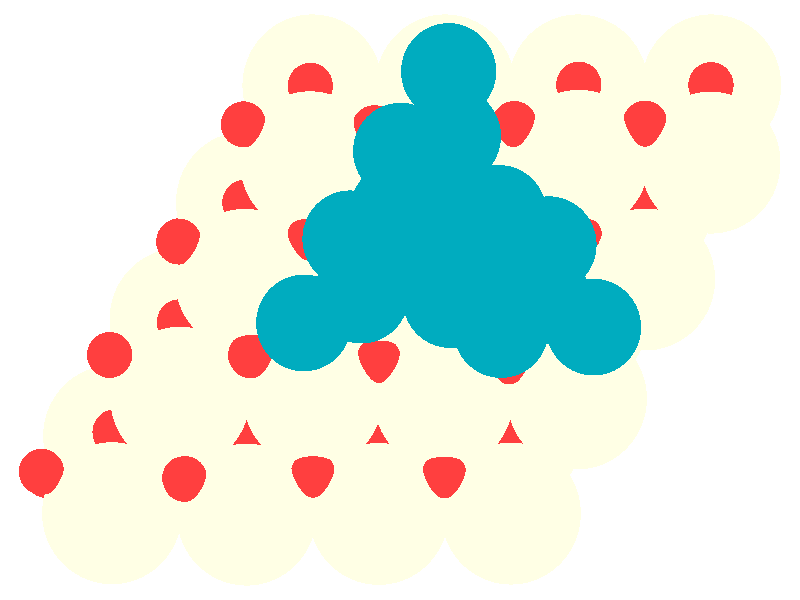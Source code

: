 #include "colors.inc"
#include "finish.inc"

global_settings {assumed_gamma 1 max_trace_level 6}
background {color White}
camera {orthographic
  right -23.36*x up 17.25*y
  direction 1.00*z
  location <0,0,50.00> look_at <0,0,0>}
light_source {<  2.00,   3.00,  40.00> color White
  area_light <0.70, 0, 0>, <0, 0.70, 0>, 3, 3
  adaptive 1 jitter}

#declare simple = finish {phong 0.7}
#declare pale = finish {ambient .5 diffuse .85 roughness .001 specular 0.200 }
#declare intermediate = finish {ambient 0.3 diffuse 0.6 specular 0.10 roughness 0.04 }
#declare vmd = finish {ambient .0 diffuse .65 phong 0.1 phong_size 40. specular 0.500 }
#declare jmol = finish {ambient .2 diffuse .6 specular 1 roughness .001 metallic}
#declare ase2 = finish {ambient 0.05 brilliance 3 diffuse 0.6 metallic specular 0.70 roughness 0.04 reflection 0.15}
#declare ase3 = finish {ambient .15 brilliance 2 diffuse .6 metallic specular 1. roughness .001 reflection .0}
#declare glass = finish {ambient .05 diffuse .3 specular 1. roughness .001}
#declare glass2 = finish {ambient .0 diffuse .3 specular 1. reflection .25 roughness .001}
#declare Rcell = 0.020;
#declare Rbond = 0.100;

#macro atom(LOC, R, COL, TRANS, FIN)
  sphere{LOC, R texture{pigment{color COL transmit TRANS} finish{FIN}}}
#end
#macro constrain(LOC, R, COL, TRANS FIN)
union{torus{R, Rcell rotate 45*z texture{pigment{color COL transmit TRANS} finish{FIN}}}
      torus{R, Rcell rotate -45*z texture{pigment{color COL transmit TRANS} finish{FIN}}}
      translate LOC}
#end

atom(< -2.56,   6.17, -11.93>, 2.04, rgb <1.00, 1.00, 0.78>, 0.0, ase3) // #0 
atom(<  3.26,  -3.91, -11.93>, 2.04, rgb <1.00, 1.00, 0.78>, 0.0, ase3) // #1 
atom(< -6.44,  -0.55, -11.93>, 2.04, rgb <1.00, 1.00, 0.78>, 0.0, ase3) // #2 
atom(<  5.20,  -0.55, -11.93>, 2.04, rgb <1.00, 1.00, 0.78>, 0.0, ase3) // #3 
atom(<  1.32,   6.17, -11.93>, 2.04, rgb <1.00, 1.00, 0.78>, 0.0, ase3) // #4 
atom(<  7.14,   2.81, -11.93>, 2.04, rgb <1.00, 1.00, 0.78>, 0.0, ase3) // #5 
atom(< -2.56,  -0.55, -11.93>, 2.04, rgb <1.00, 1.00, 0.78>, 0.0, ase3) // #6 
atom(<  9.09,   6.17, -11.93>, 2.04, rgb <1.00, 1.00, 0.78>, 0.0, ase3) // #7 
atom(<  5.20,   6.17, -11.93>, 2.04, rgb <1.00, 1.00, 0.78>, 0.0, ase3) // #8 
atom(< -0.62,  -3.91, -11.93>, 2.04, rgb <1.00, 1.00, 0.78>, 0.0, ase3) // #9 
atom(<  1.32,  -0.55, -11.93>, 2.04, rgb <1.00, 1.00, 0.78>, 0.0, ase3) // #10 
atom(< -0.62,   2.81, -11.93>, 2.04, rgb <1.00, 1.00, 0.78>, 0.0, ase3) // #11 
atom(< -8.38,  -3.91, -11.93>, 2.04, rgb <1.00, 1.00, 0.78>, 0.0, ase3) // #12 
atom(<  3.26,   2.81, -11.93>, 2.04, rgb <1.00, 1.00, 0.78>, 0.0, ase3) // #13 
atom(< -4.50,   2.81, -11.93>, 2.04, rgb <1.00, 1.00, 0.78>, 0.0, ase3) // #14 
atom(< -4.50,  -3.91, -11.93>, 2.04, rgb <1.00, 1.00, 0.78>, 0.0, ase3) // #15 
atom(< -4.48,  -6.17,  -8.80>, 2.04, rgb <1.00, 1.00, 0.78>, 0.0, ase3) // #16 
atom(<  3.27,   0.56,  -8.89>, 2.04, rgb <1.00, 1.00, 0.78>, 0.0, ase3) // #17 
atom(< -2.54,  -2.80,  -8.81>, 2.04, rgb <1.00, 1.00, 0.78>, 0.0, ase3) // #18 
atom(< -0.62,  -6.15,  -8.84>, 2.04, rgb <1.00, 1.00, 0.78>, 0.0, ase3) // #19 
atom(< -0.63,   0.52,  -8.87>, 2.04, rgb <1.00, 1.00, 0.78>, 0.0, ase3) // #20 
atom(<  1.27,  -2.84,  -8.85>, 2.04, rgb <1.00, 1.00, 0.78>, 0.0, ase3) // #21 
atom(<  1.38,   3.97,  -8.88>, 2.04, rgb <1.00, 1.00, 0.78>, 0.0, ase3) // #22 
atom(<  7.16,   0.59,  -8.80>, 2.04, rgb <1.00, 1.00, 0.78>, 0.0, ase3) // #23 
atom(< -8.41,  -6.13,  -8.73>, 2.04, rgb <1.00, 1.00, 0.78>, 0.0, ase3) // #24 
atom(<  9.07,   3.95,  -8.83>, 2.04, rgb <1.00, 1.00, 0.78>, 0.0, ase3) // #25 
atom(< -6.42,  -2.81,  -8.78>, 2.04, rgb <1.00, 1.00, 0.78>, 0.0, ase3) // #26 
atom(<  5.17,  -2.83,  -8.79>, 2.04, rgb <1.00, 1.00, 0.78>, 0.0, ase3) // #27 
atom(< -4.53,   0.58,  -8.80>, 2.04, rgb <1.00, 1.00, 0.78>, 0.0, ase3) // #28 
atom(<  5.23,   4.00,  -8.84>, 2.04, rgb <1.00, 1.00, 0.78>, 0.0, ase3) // #29 
atom(< -2.63,   3.96,  -8.87>, 2.04, rgb <1.00, 1.00, 0.78>, 0.0, ase3) // #30 
atom(<  3.24,  -6.14,  -8.84>, 2.04, rgb <1.00, 1.00, 0.78>, 0.0, ase3) // #31 
atom(< -2.56,   1.69, -12.73>, 0.66, rgb <1.00, 0.05, 0.05>, 0.0, ase3) // #32 
atom(< -8.38,  -1.67, -12.73>, 0.66, rgb <1.00, 0.05, 0.05>, 0.0, ase3) // #33 
atom(< -0.62,   5.05, -12.73>, 0.66, rgb <1.00, 0.05, 0.05>, 0.0, ase3) // #34 
atom(<-10.32,  -5.03, -12.73>, 0.66, rgb <1.00, 0.05, 0.05>, 0.0, ase3) // #35 
atom(<  3.26,  -1.67, -12.73>, 0.66, rgb <1.00, 0.05, 0.05>, 0.0, ase3) // #36 
atom(< -4.50,   5.05, -12.73>, 0.66, rgb <1.00, 0.05, 0.05>, 0.0, ase3) // #37 
atom(<  1.32,   1.69, -12.73>, 0.66, rgb <1.00, 0.05, 0.05>, 0.0, ase3) // #38 
atom(< -6.44,   1.69, -12.73>, 0.66, rgb <1.00, 0.05, 0.05>, 0.0, ase3) // #39 
atom(< -6.44,  -5.03, -12.73>, 0.66, rgb <1.00, 0.05, 0.05>, 0.0, ase3) // #40 
atom(<  7.14,   5.05, -12.73>, 0.66, rgb <1.00, 0.05, 0.05>, 0.0, ase3) // #41 
atom(< -0.62,  -1.67, -12.73>, 0.66, rgb <1.00, 0.05, 0.05>, 0.0, ase3) // #42 
atom(< -2.56,  -5.03, -12.73>, 0.66, rgb <1.00, 0.05, 0.05>, 0.0, ase3) // #43 
atom(< -4.50,  -1.67, -12.73>, 0.66, rgb <1.00, 0.05, 0.05>, 0.0, ase3) // #44 
atom(<  3.26,   5.05, -12.73>, 0.66, rgb <1.00, 0.05, 0.05>, 0.0, ase3) // #45 
atom(<  5.20,   1.69, -12.73>, 0.66, rgb <1.00, 0.05, 0.05>, 0.0, ase3) // #46 
atom(<  1.32,  -5.03, -12.73>, 0.66, rgb <1.00, 0.05, 0.05>, 0.0, ase3) // #47 
atom(< -4.50,  -6.15, -11.14>, 0.66, rgb <1.00, 0.05, 0.05>, 0.0, ase3) // #48 
atom(< -2.56,  -2.79, -11.14>, 0.66, rgb <1.00, 0.05, 0.05>, 0.0, ase3) // #49 
atom(< -0.62,  -6.15, -11.14>, 0.66, rgb <1.00, 0.05, 0.05>, 0.0, ase3) // #50 
atom(< -4.50,   0.57, -11.14>, 0.66, rgb <1.00, 0.05, 0.05>, 0.0, ase3) // #51 
atom(< -0.62,   0.57, -11.14>, 0.66, rgb <1.00, 0.05, 0.05>, 0.0, ase3) // #52 
atom(<  7.14,   0.57, -11.14>, 0.66, rgb <1.00, 0.05, 0.05>, 0.0, ase3) // #53 
atom(<  1.32,  -2.79, -11.14>, 0.66, rgb <1.00, 0.05, 0.05>, 0.0, ase3) // #54 
atom(< -6.44,  -2.79, -11.14>, 0.66, rgb <1.00, 0.05, 0.05>, 0.0, ase3) // #55 
atom(<  5.20,  -2.79, -11.14>, 0.66, rgb <1.00, 0.05, 0.05>, 0.0, ase3) // #56 
atom(< -8.38,  -6.15, -11.14>, 0.66, rgb <1.00, 0.05, 0.05>, 0.0, ase3) // #57 
atom(<  3.26,   0.57, -11.14>, 0.66, rgb <1.00, 0.05, 0.05>, 0.0, ase3) // #58 
atom(<  3.26,  -6.15, -11.14>, 0.66, rgb <1.00, 0.05, 0.05>, 0.0, ase3) // #59 
atom(<  9.09,   3.93, -11.14>, 0.66, rgb <1.00, 0.05, 0.05>, 0.0, ase3) // #60 
atom(<  5.20,   3.93, -11.14>, 0.66, rgb <1.00, 0.05, 0.05>, 0.0, ase3) // #61 
atom(< -2.56,   3.93, -11.14>, 0.66, rgb <1.00, 0.05, 0.05>, 0.0, ase3) // #62 
atom(<  1.32,   3.93, -11.14>, 0.66, rgb <1.00, 0.05, 0.05>, 0.0, ase3) // #63 
atom(< -0.63,  -3.93,  -9.65>, 0.66, rgb <1.00, 0.05, 0.05>, 0.0, ase3) // #64 
atom(< -4.53,   2.80,  -9.64>, 0.66, rgb <1.00, 0.05, 0.05>, 0.0, ase3) // #65 
atom(<  9.08,   6.18,  -9.65>, 0.66, rgb <1.00, 0.05, 0.05>, 0.0, ase3) // #66 
atom(<  5.22,   6.19,  -9.65>, 0.66, rgb <1.00, 0.05, 0.05>, 0.0, ase3) // #67 
atom(<  7.15,   2.81,  -9.64>, 0.66, rgb <1.00, 0.05, 0.05>, 0.0, ase3) // #68 
atom(<  1.33,  -0.57,  -9.65>, 0.66, rgb <1.00, 0.05, 0.05>, 0.0, ase3) // #69 
atom(< -2.62,   6.16,  -9.62>, 0.66, rgb <1.00, 0.05, 0.05>, 0.0, ase3) // #70 
atom(< -6.44,  -0.64,  -9.56>, 0.66, rgb <1.00, 0.05, 0.05>, 0.0, ase3) // #71 
atom(< -2.57,  -0.53,  -9.65>, 0.66, rgb <1.00, 0.05, 0.05>, 0.0, ase3) // #72 
atom(< -0.64,   2.80,  -9.66>, 0.66, rgb <1.00, 0.05, 0.05>, 0.0, ase3) // #73 
atom(<  5.19,  -0.54,  -9.62>, 0.66, rgb <1.00, 0.05, 0.05>, 0.0, ase3) // #74 
atom(< -4.57,  -3.85,  -9.58>, 0.66, rgb <1.00, 0.05, 0.05>, 0.0, ase3) // #75 
atom(<  3.29,   2.81,  -9.65>, 0.66, rgb <1.00, 0.05, 0.05>, 0.0, ase3) // #76 
atom(<  1.35,   6.14,  -9.63>, 0.66, rgb <1.00, 0.05, 0.05>, 0.0, ase3) // #77 
atom(< -8.32,  -3.80,  -9.53>, 0.66, rgb <1.00, 0.05, 0.05>, 0.0, ase3) // #78 
atom(<  3.23,  -3.89,  -9.66>, 0.66, rgb <1.00, 0.05, 0.05>, 0.0, ase3) // #79 
atom(< -0.75,   4.94,  -7.97>, 0.66, rgb <1.00, 0.05, 0.05>, 0.0, ase3) // #80 
atom(<  7.16,   5.07,  -8.06>, 0.66, rgb <1.00, 0.05, 0.05>, 0.0, ase3) // #81 
atom(<  3.34,   5.06,  -8.07>, 0.66, rgb <1.00, 0.05, 0.05>, 0.0, ase3) // #82 
atom(<-10.47,  -4.94,  -8.03>, 0.66, rgb <1.00, 0.05, 0.05>, 0.0, ase3) // #83 
atom(< -2.64,   1.79,  -8.00>, 0.66, rgb <1.00, 0.05, 0.05>, 0.0, ase3) // #84 
atom(< -4.36,  -1.59,  -7.83>, 0.66, rgb <1.00, 0.05, 0.05>, 0.0, ase3) // #85 
atom(< -6.29,  -5.14,  -7.76>, 0.66, rgb <1.00, 0.05, 0.05>, 0.0, ase3) // #86 
atom(< -8.48,  -1.58,  -7.79>, 0.66, rgb <1.00, 0.05, 0.05>, 0.0, ase3) // #87 
atom(<  1.33,   1.69,  -8.23>, 0.66, rgb <1.00, 0.05, 0.05>, 0.0, ase3) // #88 
atom(< -0.62,  -1.72,  -8.08>, 0.66, rgb <1.00, 0.05, 0.05>, 0.0, ase3) // #89 
atom(< -2.54,  -5.02,  -8.07>, 0.66, rgb <1.00, 0.05, 0.05>, 0.0, ase3) // #90 
atom(< -6.46,   1.68,  -8.06>, 0.66, rgb <1.00, 0.05, 0.05>, 0.0, ase3) // #91 
atom(<  5.25,   1.81,  -8.01>, 0.66, rgb <1.00, 0.05, 0.05>, 0.0, ase3) // #92 
atom(<  3.17,  -1.76,  -8.00>, 0.66, rgb <1.00, 0.05, 0.05>, 0.0, ase3) // #93 
atom(<  1.29,  -5.04,  -8.06>, 0.66, rgb <1.00, 0.05, 0.05>, 0.0, ase3) // #94 
atom(< -4.57,   5.05,  -8.05>, 0.66, rgb <1.00, 0.05, 0.05>, 0.0, ase3) // #95 
atom(<  1.46,   1.64,  -6.21>, 1.39, rgb <0.00, 0.41, 0.52>, 0.0, ase3) // #96 
atom(<  2.95,  -0.85,  -6.15>, 1.39, rgb <0.00, 0.41, 0.52>, 0.0, ase3) // #97 
atom(<  1.47,   0.01,  -4.15>, 1.39, rgb <0.00, 0.41, 0.52>, 0.0, ase3) // #98 
atom(< -1.46,   1.76,  -6.30>, 1.39, rgb <0.00, 0.41, 0.52>, 0.0, ase3) // #99 
atom(<  4.35,   1.59,  -6.17>, 1.39, rgb <0.00, 0.41, 0.52>, 0.0, ase3) // #100 
atom(<  0.02,   4.28,  -6.23>, 1.39, rgb <0.00, 0.41, 0.52>, 0.0, ase3) // #101 
atom(< -0.07,   2.57,  -4.18>, 1.39, rgb <0.00, 0.41, 0.52>, 0.0, ase3) // #102 
atom(<  2.89,   2.49,  -4.17>, 1.39, rgb <0.00, 0.41, 0.52>, 0.0, ase3) // #103 
atom(< -1.13,   0.14,  -4.34>, 1.39, rgb <0.00, 0.41, 0.52>, 0.0, ase3) // #104 
atom(< -2.81,  -0.66,  -6.43>, 1.39, rgb <0.00, 0.41, 0.52>, 0.0, ase3) // #105 
atom(<  1.56,   4.71,  -4.29>, 1.39, rgb <0.00, 0.41, 0.52>, 0.0, ase3) // #106 
atom(<  1.42,   6.57,  -6.31>, 1.39, rgb <0.00, 0.41, 0.52>, 0.0, ase3) // #107 
atom(<  4.14,   0.11,  -4.03>, 1.39, rgb <0.00, 0.41, 0.52>, 0.0, ase3) // #108 
atom(<  5.65,  -0.78,  -6.34>, 1.39, rgb <0.00, 0.41, 0.52>, 0.0, ase3) // #109 
atom(<  2.76,   0.93,  -1.94>, 1.39, rgb <0.00, 0.41, 0.52>, 0.0, ase3) // #110 
atom(< -0.03,   0.92,  -2.08>, 1.39, rgb <0.00, 0.41, 0.52>, 0.0, ase3) // #111 
atom(<  1.40,   3.34,  -2.04>, 1.39, rgb <0.00, 0.41, 0.52>, 0.0, ase3) // #112 
atom(<  1.28,   1.75,   0.00>, 1.39, rgb <0.00, 0.41, 0.52>, 0.0, ase3) // #113 
